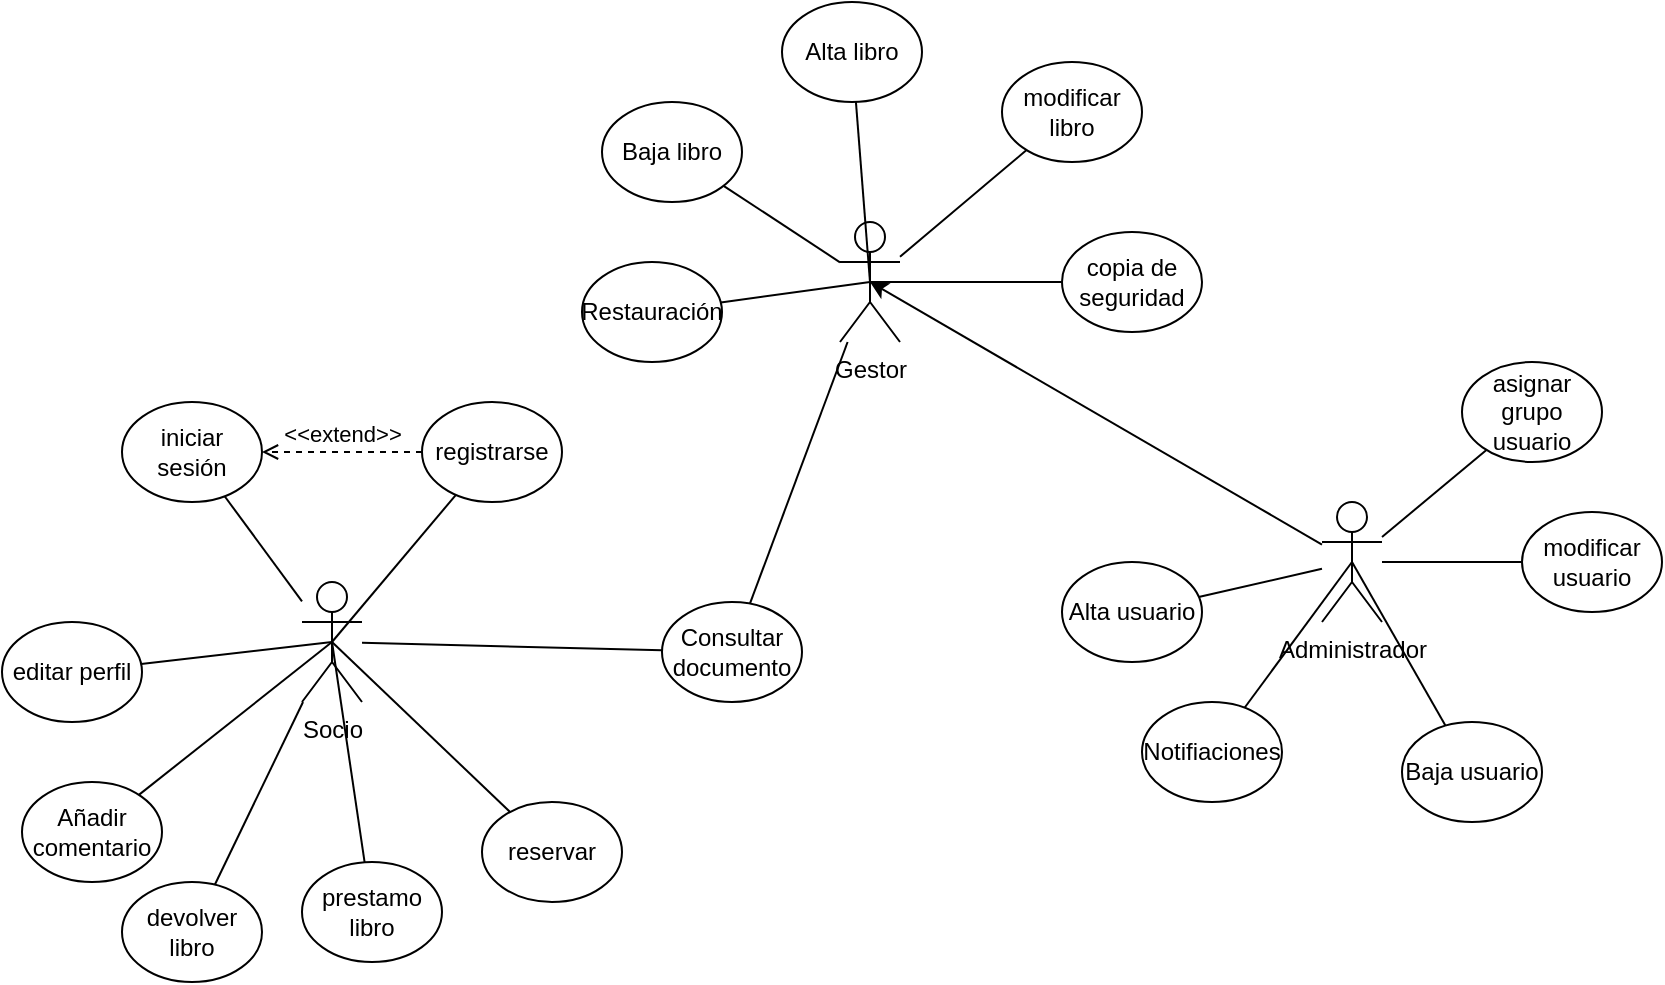 <mxfile version="21.3.2" type="github">
  <diagram name="Pàgina-1" id="lJakkeGBrianYcQb_EnE">
    <mxGraphModel dx="1941" dy="727" grid="1" gridSize="10" guides="1" tooltips="1" connect="1" arrows="1" fold="1" page="1" pageScale="1" pageWidth="827" pageHeight="1169" math="0" shadow="0">
      <root>
        <mxCell id="0" />
        <mxCell id="1" parent="0" />
        <mxCell id="_qi_xYRqXoov-n6b78jy-2" value="Socio" style="shape=umlActor;verticalLabelPosition=bottom;verticalAlign=top;html=1;outlineConnect=0;" vertex="1" parent="1">
          <mxGeometry x="100" y="350" width="30" height="60" as="geometry" />
        </mxCell>
        <mxCell id="_qi_xYRqXoov-n6b78jy-3" value="Administrador" style="shape=umlActor;verticalLabelPosition=bottom;verticalAlign=top;html=1;outlineConnect=0;" vertex="1" parent="1">
          <mxGeometry x="610" y="310" width="30" height="60" as="geometry" />
        </mxCell>
        <mxCell id="_qi_xYRqXoov-n6b78jy-6" value="Gestor" style="shape=umlActor;verticalLabelPosition=bottom;verticalAlign=top;html=1;outlineConnect=0;" vertex="1" parent="1">
          <mxGeometry x="369" y="170" width="30" height="60" as="geometry" />
        </mxCell>
        <mxCell id="_qi_xYRqXoov-n6b78jy-7" value="registrarse" style="ellipse;whiteSpace=wrap;html=1;" vertex="1" parent="1">
          <mxGeometry x="160" y="260" width="70" height="50" as="geometry" />
        </mxCell>
        <mxCell id="_qi_xYRqXoov-n6b78jy-8" value="reservar" style="ellipse;whiteSpace=wrap;html=1;" vertex="1" parent="1">
          <mxGeometry x="190" y="460" width="70" height="50" as="geometry" />
        </mxCell>
        <mxCell id="_qi_xYRqXoov-n6b78jy-9" value="editar perfil" style="ellipse;whiteSpace=wrap;html=1;" vertex="1" parent="1">
          <mxGeometry x="-50" y="370" width="70" height="50" as="geometry" />
        </mxCell>
        <mxCell id="_qi_xYRqXoov-n6b78jy-10" value="iniciar sesión" style="ellipse;whiteSpace=wrap;html=1;" vertex="1" parent="1">
          <mxGeometry x="10" y="260" width="70" height="50" as="geometry" />
        </mxCell>
        <mxCell id="_qi_xYRqXoov-n6b78jy-11" value="prestamo libro" style="ellipse;whiteSpace=wrap;html=1;" vertex="1" parent="1">
          <mxGeometry x="100" y="490" width="70" height="50" as="geometry" />
        </mxCell>
        <mxCell id="_qi_xYRqXoov-n6b78jy-12" value="Añadir comentario" style="ellipse;whiteSpace=wrap;html=1;" vertex="1" parent="1">
          <mxGeometry x="-40" y="450" width="70" height="50" as="geometry" />
        </mxCell>
        <mxCell id="_qi_xYRqXoov-n6b78jy-13" value="Alta libro" style="ellipse;whiteSpace=wrap;html=1;" vertex="1" parent="1">
          <mxGeometry x="340" y="60" width="70" height="50" as="geometry" />
        </mxCell>
        <mxCell id="_qi_xYRqXoov-n6b78jy-14" value="Baja libro" style="ellipse;whiteSpace=wrap;html=1;" vertex="1" parent="1">
          <mxGeometry x="250" y="110" width="70" height="50" as="geometry" />
        </mxCell>
        <mxCell id="_qi_xYRqXoov-n6b78jy-15" value="modificar libro" style="ellipse;whiteSpace=wrap;html=1;" vertex="1" parent="1">
          <mxGeometry x="450" y="90" width="70" height="50" as="geometry" />
        </mxCell>
        <mxCell id="_qi_xYRqXoov-n6b78jy-16" value="copia de seguridad" style="ellipse;whiteSpace=wrap;html=1;" vertex="1" parent="1">
          <mxGeometry x="480" y="175" width="70" height="50" as="geometry" />
        </mxCell>
        <mxCell id="_qi_xYRqXoov-n6b78jy-17" value="Restauración" style="ellipse;whiteSpace=wrap;html=1;" vertex="1" parent="1">
          <mxGeometry x="240" y="190" width="70" height="50" as="geometry" />
        </mxCell>
        <mxCell id="_qi_xYRqXoov-n6b78jy-18" value="Consultar documento" style="ellipse;whiteSpace=wrap;html=1;" vertex="1" parent="1">
          <mxGeometry x="280" y="360" width="70" height="50" as="geometry" />
        </mxCell>
        <mxCell id="_qi_xYRqXoov-n6b78jy-21" value="Alta usuario" style="ellipse;whiteSpace=wrap;html=1;" vertex="1" parent="1">
          <mxGeometry x="480" y="340" width="70" height="50" as="geometry" />
        </mxCell>
        <mxCell id="_qi_xYRqXoov-n6b78jy-22" value="Baja usuario" style="ellipse;whiteSpace=wrap;html=1;" vertex="1" parent="1">
          <mxGeometry x="650" y="420" width="70" height="50" as="geometry" />
        </mxCell>
        <mxCell id="_qi_xYRqXoov-n6b78jy-23" value="modificar usuario" style="ellipse;whiteSpace=wrap;html=1;" vertex="1" parent="1">
          <mxGeometry x="710" y="315" width="70" height="50" as="geometry" />
        </mxCell>
        <mxCell id="_qi_xYRqXoov-n6b78jy-24" value="asignar grupo usuario" style="ellipse;whiteSpace=wrap;html=1;" vertex="1" parent="1">
          <mxGeometry x="680" y="240" width="70" height="50" as="geometry" />
        </mxCell>
        <mxCell id="_qi_xYRqXoov-n6b78jy-25" value="Notifiaciones" style="ellipse;whiteSpace=wrap;html=1;" vertex="1" parent="1">
          <mxGeometry x="520" y="410" width="70" height="50" as="geometry" />
        </mxCell>
        <mxCell id="_qi_xYRqXoov-n6b78jy-26" value="" style="endArrow=none;html=1;rounded=0;" edge="1" parent="1" source="_qi_xYRqXoov-n6b78jy-21" target="_qi_xYRqXoov-n6b78jy-3">
          <mxGeometry width="50" height="50" relative="1" as="geometry">
            <mxPoint x="557.5" y="500" as="sourcePoint" />
            <mxPoint x="467.5" y="650" as="targetPoint" />
          </mxGeometry>
        </mxCell>
        <mxCell id="_qi_xYRqXoov-n6b78jy-27" value="" style="endArrow=none;html=1;rounded=0;" edge="1" parent="1" source="_qi_xYRqXoov-n6b78jy-23" target="_qi_xYRqXoov-n6b78jy-3">
          <mxGeometry width="50" height="50" relative="1" as="geometry">
            <mxPoint x="567.5" y="510" as="sourcePoint" />
            <mxPoint x="727.5" y="409" as="targetPoint" />
          </mxGeometry>
        </mxCell>
        <mxCell id="_qi_xYRqXoov-n6b78jy-28" value="" style="endArrow=none;html=1;rounded=0;entryX=0.5;entryY=0.5;entryDx=0;entryDy=0;entryPerimeter=0;" edge="1" parent="1" source="_qi_xYRqXoov-n6b78jy-22" target="_qi_xYRqXoov-n6b78jy-3">
          <mxGeometry width="50" height="50" relative="1" as="geometry">
            <mxPoint x="577.5" y="520" as="sourcePoint" />
            <mxPoint x="737.5" y="419" as="targetPoint" />
          </mxGeometry>
        </mxCell>
        <mxCell id="_qi_xYRqXoov-n6b78jy-29" value="" style="endArrow=none;html=1;rounded=0;" edge="1" parent="1" source="_qi_xYRqXoov-n6b78jy-24" target="_qi_xYRqXoov-n6b78jy-3">
          <mxGeometry width="50" height="50" relative="1" as="geometry">
            <mxPoint x="587.5" y="530" as="sourcePoint" />
            <mxPoint x="747.5" y="429" as="targetPoint" />
          </mxGeometry>
        </mxCell>
        <mxCell id="_qi_xYRqXoov-n6b78jy-30" value="" style="endArrow=none;html=1;rounded=0;entryX=0.5;entryY=0.5;entryDx=0;entryDy=0;entryPerimeter=0;" edge="1" parent="1" source="_qi_xYRqXoov-n6b78jy-25" target="_qi_xYRqXoov-n6b78jy-3">
          <mxGeometry width="50" height="50" relative="1" as="geometry">
            <mxPoint x="597.5" y="540" as="sourcePoint" />
            <mxPoint x="757.5" y="439" as="targetPoint" />
          </mxGeometry>
        </mxCell>
        <mxCell id="_qi_xYRqXoov-n6b78jy-32" value="" style="endArrow=none;html=1;rounded=0;entryX=0.5;entryY=0.5;entryDx=0;entryDy=0;entryPerimeter=0;" edge="1" parent="1" source="_qi_xYRqXoov-n6b78jy-13" target="_qi_xYRqXoov-n6b78jy-6">
          <mxGeometry width="50" height="50" relative="1" as="geometry">
            <mxPoint x="359" y="630" as="sourcePoint" />
            <mxPoint x="409" y="580" as="targetPoint" />
          </mxGeometry>
        </mxCell>
        <mxCell id="_qi_xYRqXoov-n6b78jy-33" value="" style="endArrow=none;html=1;rounded=0;" edge="1" parent="1" source="_qi_xYRqXoov-n6b78jy-15" target="_qi_xYRqXoov-n6b78jy-6">
          <mxGeometry width="50" height="50" relative="1" as="geometry">
            <mxPoint x="369" y="640" as="sourcePoint" />
            <mxPoint x="419" y="590" as="targetPoint" />
          </mxGeometry>
        </mxCell>
        <mxCell id="_qi_xYRqXoov-n6b78jy-34" value="" style="endArrow=none;html=1;rounded=0;" edge="1" parent="1" source="_qi_xYRqXoov-n6b78jy-14" target="_qi_xYRqXoov-n6b78jy-6">
          <mxGeometry width="50" height="50" relative="1" as="geometry">
            <mxPoint x="379" y="650" as="sourcePoint" />
            <mxPoint x="429" y="600" as="targetPoint" />
          </mxGeometry>
        </mxCell>
        <mxCell id="_qi_xYRqXoov-n6b78jy-35" value="" style="endArrow=none;html=1;rounded=0;entryX=0.5;entryY=0.5;entryDx=0;entryDy=0;entryPerimeter=0;" edge="1" parent="1" source="_qi_xYRqXoov-n6b78jy-16" target="_qi_xYRqXoov-n6b78jy-6">
          <mxGeometry width="50" height="50" relative="1" as="geometry">
            <mxPoint x="389" y="660" as="sourcePoint" />
            <mxPoint x="439" y="610" as="targetPoint" />
          </mxGeometry>
        </mxCell>
        <mxCell id="_qi_xYRqXoov-n6b78jy-36" value="" style="endArrow=none;html=1;rounded=0;entryX=0.5;entryY=0.5;entryDx=0;entryDy=0;entryPerimeter=0;" edge="1" parent="1" source="_qi_xYRqXoov-n6b78jy-17" target="_qi_xYRqXoov-n6b78jy-6">
          <mxGeometry width="50" height="50" relative="1" as="geometry">
            <mxPoint x="399" y="670" as="sourcePoint" />
            <mxPoint x="449" y="620" as="targetPoint" />
          </mxGeometry>
        </mxCell>
        <mxCell id="_qi_xYRqXoov-n6b78jy-37" value="" style="endArrow=none;html=1;rounded=0;" edge="1" parent="1" source="_qi_xYRqXoov-n6b78jy-18" target="_qi_xYRqXoov-n6b78jy-6">
          <mxGeometry width="50" height="50" relative="1" as="geometry">
            <mxPoint x="439" y="520" as="sourcePoint" />
            <mxPoint x="489" y="470" as="targetPoint" />
          </mxGeometry>
        </mxCell>
        <mxCell id="_qi_xYRqXoov-n6b78jy-39" value="" style="endArrow=none;html=1;rounded=0;entryX=0.5;entryY=0.5;entryDx=0;entryDy=0;entryPerimeter=0;" edge="1" parent="1" source="_qi_xYRqXoov-n6b78jy-7" target="_qi_xYRqXoov-n6b78jy-2">
          <mxGeometry width="50" height="50" relative="1" as="geometry">
            <mxPoint x="519" y="540" as="sourcePoint" />
            <mxPoint x="569" y="490" as="targetPoint" />
          </mxGeometry>
        </mxCell>
        <mxCell id="_qi_xYRqXoov-n6b78jy-40" value="" style="endArrow=none;html=1;rounded=0;" edge="1" parent="1" source="_qi_xYRqXoov-n6b78jy-10" target="_qi_xYRqXoov-n6b78jy-2">
          <mxGeometry width="50" height="50" relative="1" as="geometry">
            <mxPoint x="250" y="440" as="sourcePoint" />
            <mxPoint x="300" y="390" as="targetPoint" />
          </mxGeometry>
        </mxCell>
        <mxCell id="_qi_xYRqXoov-n6b78jy-41" value="" style="endArrow=none;html=1;rounded=0;entryX=0.5;entryY=0.5;entryDx=0;entryDy=0;entryPerimeter=0;" edge="1" parent="1" source="_qi_xYRqXoov-n6b78jy-9" target="_qi_xYRqXoov-n6b78jy-2">
          <mxGeometry width="50" height="50" relative="1" as="geometry">
            <mxPoint x="260" y="450" as="sourcePoint" />
            <mxPoint x="310" y="400" as="targetPoint" />
          </mxGeometry>
        </mxCell>
        <mxCell id="_qi_xYRqXoov-n6b78jy-42" value="" style="endArrow=none;html=1;rounded=0;entryX=0.5;entryY=0.5;entryDx=0;entryDy=0;entryPerimeter=0;" edge="1" parent="1" source="_qi_xYRqXoov-n6b78jy-8" target="_qi_xYRqXoov-n6b78jy-2">
          <mxGeometry width="50" height="50" relative="1" as="geometry">
            <mxPoint x="270" y="460" as="sourcePoint" />
            <mxPoint x="320" y="410" as="targetPoint" />
          </mxGeometry>
        </mxCell>
        <mxCell id="_qi_xYRqXoov-n6b78jy-43" value="" style="endArrow=none;html=1;rounded=0;entryX=0.5;entryY=0.5;entryDx=0;entryDy=0;entryPerimeter=0;" edge="1" parent="1" source="_qi_xYRqXoov-n6b78jy-11" target="_qi_xYRqXoov-n6b78jy-2">
          <mxGeometry width="50" height="50" relative="1" as="geometry">
            <mxPoint x="280.524" y="400.69" as="sourcePoint" />
            <mxPoint x="330" y="420" as="targetPoint" />
          </mxGeometry>
        </mxCell>
        <mxCell id="_qi_xYRqXoov-n6b78jy-45" value="" style="endArrow=none;html=1;rounded=0;" edge="1" parent="1" source="_qi_xYRqXoov-n6b78jy-18" target="_qi_xYRqXoov-n6b78jy-2">
          <mxGeometry width="50" height="50" relative="1" as="geometry">
            <mxPoint x="116.713" y="480.711" as="sourcePoint" />
            <mxPoint x="85" y="380" as="targetPoint" />
          </mxGeometry>
        </mxCell>
        <mxCell id="_qi_xYRqXoov-n6b78jy-51" value="" style="endArrow=none;html=1;rounded=0;entryX=0.5;entryY=0.5;entryDx=0;entryDy=0;entryPerimeter=0;" edge="1" parent="1" source="_qi_xYRqXoov-n6b78jy-12" target="_qi_xYRqXoov-n6b78jy-2">
          <mxGeometry width="50" height="50" relative="1" as="geometry">
            <mxPoint x="460" y="420" as="sourcePoint" />
            <mxPoint x="510" y="370" as="targetPoint" />
          </mxGeometry>
        </mxCell>
        <mxCell id="_qi_xYRqXoov-n6b78jy-53" value="devolver libro" style="ellipse;whiteSpace=wrap;html=1;" vertex="1" parent="1">
          <mxGeometry x="10" y="500" width="70" height="50" as="geometry" />
        </mxCell>
        <mxCell id="_qi_xYRqXoov-n6b78jy-54" value="" style="endArrow=none;html=1;rounded=0;" edge="1" parent="1" source="_qi_xYRqXoov-n6b78jy-2" target="_qi_xYRqXoov-n6b78jy-53">
          <mxGeometry width="50" height="50" relative="1" as="geometry">
            <mxPoint x="420" y="340" as="sourcePoint" />
            <mxPoint x="470" y="290" as="targetPoint" />
          </mxGeometry>
        </mxCell>
        <mxCell id="_qi_xYRqXoov-n6b78jy-60" value="&amp;lt;&amp;lt;extend&amp;gt;&amp;gt;" style="html=1;verticalAlign=bottom;labelBackgroundColor=none;endArrow=open;endFill=0;dashed=1;rounded=0;" edge="1" parent="1" source="_qi_xYRqXoov-n6b78jy-7" target="_qi_xYRqXoov-n6b78jy-10">
          <mxGeometry width="160" relative="1" as="geometry">
            <mxPoint x="360" y="310" as="sourcePoint" />
            <mxPoint x="520" y="310" as="targetPoint" />
          </mxGeometry>
        </mxCell>
        <mxCell id="_qi_xYRqXoov-n6b78jy-65" value="" style="endArrow=classic;html=1;rounded=0;entryX=0.5;entryY=0.5;entryDx=0;entryDy=0;entryPerimeter=0;" edge="1" parent="1" source="_qi_xYRqXoov-n6b78jy-3" target="_qi_xYRqXoov-n6b78jy-6">
          <mxGeometry width="50" height="50" relative="1" as="geometry">
            <mxPoint x="390" y="350" as="sourcePoint" />
            <mxPoint x="440" y="300" as="targetPoint" />
          </mxGeometry>
        </mxCell>
      </root>
    </mxGraphModel>
  </diagram>
</mxfile>
